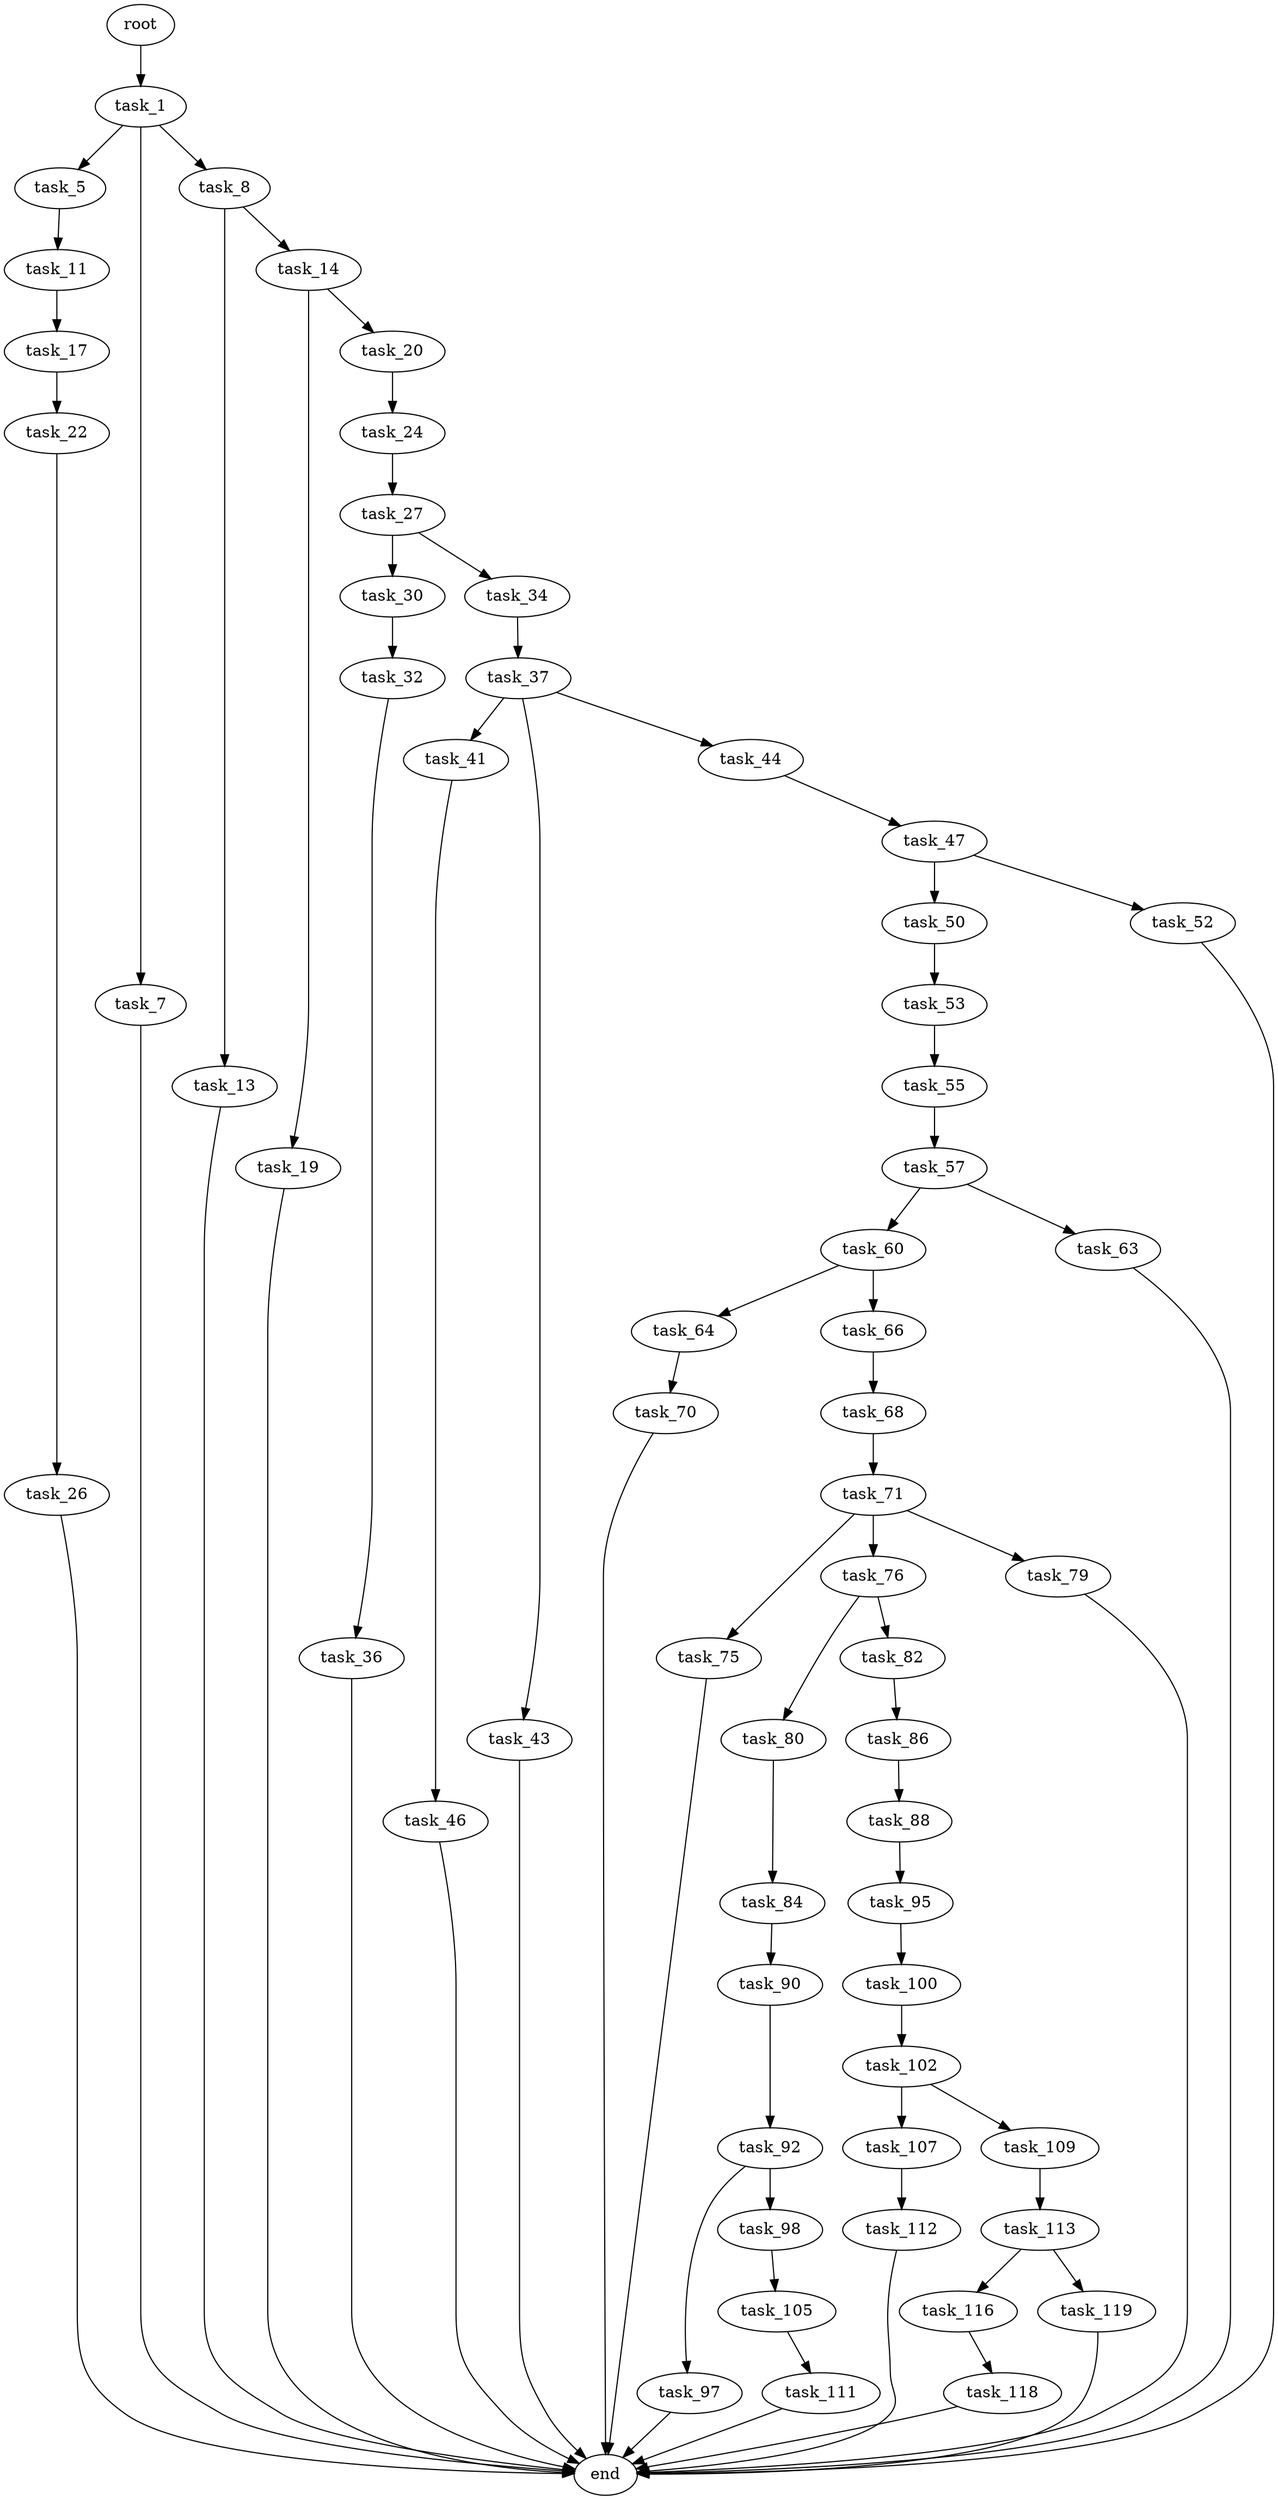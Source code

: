 digraph G {
  root [size="0.000000"];
  task_1 [size="43148958483.000000"];
  task_5 [size="5508432826.000000"];
  task_7 [size="2941548092.000000"];
  task_8 [size="8589934592.000000"];
  task_11 [size="37147757781.000000"];
  task_13 [size="134217728000.000000"];
  task_14 [size="782757789696.000000"];
  task_17 [size="28991029248.000000"];
  task_19 [size="833967960.000000"];
  task_20 [size="8231317231.000000"];
  task_22 [size="2289758366.000000"];
  task_24 [size="469827306920.000000"];
  task_26 [size="68719476736.000000"];
  task_27 [size="368293445632.000000"];
  task_30 [size="2300951298.000000"];
  task_32 [size="59071168245.000000"];
  task_34 [size="782757789696.000000"];
  task_36 [size="549755813888.000000"];
  task_37 [size="1025266192111.000000"];
  task_41 [size="231928233984.000000"];
  task_43 [size="20702678764.000000"];
  task_44 [size="1073741824000.000000"];
  task_46 [size="9099111446.000000"];
  task_47 [size="782757789696.000000"];
  task_50 [size="80937251679.000000"];
  task_52 [size="44234334957.000000"];
  task_53 [size="35836979646.000000"];
  task_55 [size="7234223835.000000"];
  task_57 [size="13265436558.000000"];
  task_60 [size="5181202410.000000"];
  task_63 [size="11251372743.000000"];
  task_64 [size="537130831330.000000"];
  task_66 [size="782757789696.000000"];
  task_68 [size="134217728000.000000"];
  task_70 [size="138441365546.000000"];
  task_71 [size="1868352269.000000"];
  task_75 [size="2426074967.000000"];
  task_76 [size="13129380170.000000"];
  task_79 [size="77401633720.000000"];
  task_80 [size="474023507904.000000"];
  task_82 [size="658192282745.000000"];
  task_84 [size="8946742270.000000"];
  task_86 [size="20181318480.000000"];
  task_88 [size="43362717620.000000"];
  task_90 [size="782757789696.000000"];
  task_92 [size="34011300279.000000"];
  task_95 [size="107800387476.000000"];
  task_97 [size="561337722933.000000"];
  task_98 [size="107604007208.000000"];
  task_100 [size="5429518808.000000"];
  task_102 [size="145693296722.000000"];
  task_105 [size="28991029248.000000"];
  task_107 [size="469950604355.000000"];
  task_109 [size="231928233984.000000"];
  task_111 [size="15890765440.000000"];
  task_112 [size="106859245017.000000"];
  task_113 [size="32673583523.000000"];
  task_116 [size="1259338253.000000"];
  task_118 [size="549755813888.000000"];
  task_119 [size="227991447404.000000"];
  end [size="0.000000"];

  root -> task_1 [size="1.000000"];
  task_1 -> task_5 [size="33554432.000000"];
  task_1 -> task_7 [size="33554432.000000"];
  task_1 -> task_8 [size="33554432.000000"];
  task_5 -> task_11 [size="679477248.000000"];
  task_7 -> end [size="1.000000"];
  task_8 -> task_13 [size="33554432.000000"];
  task_8 -> task_14 [size="33554432.000000"];
  task_11 -> task_17 [size="838860800.000000"];
  task_13 -> end [size="1.000000"];
  task_14 -> task_19 [size="679477248.000000"];
  task_14 -> task_20 [size="679477248.000000"];
  task_17 -> task_22 [size="75497472.000000"];
  task_19 -> end [size="1.000000"];
  task_20 -> task_24 [size="301989888.000000"];
  task_22 -> task_26 [size="209715200.000000"];
  task_24 -> task_27 [size="411041792.000000"];
  task_26 -> end [size="1.000000"];
  task_27 -> task_30 [size="411041792.000000"];
  task_27 -> task_34 [size="411041792.000000"];
  task_30 -> task_32 [size="134217728.000000"];
  task_32 -> task_36 [size="75497472.000000"];
  task_34 -> task_37 [size="679477248.000000"];
  task_36 -> end [size="1.000000"];
  task_37 -> task_41 [size="679477248.000000"];
  task_37 -> task_43 [size="679477248.000000"];
  task_37 -> task_44 [size="679477248.000000"];
  task_41 -> task_46 [size="301989888.000000"];
  task_43 -> end [size="1.000000"];
  task_44 -> task_47 [size="838860800.000000"];
  task_46 -> end [size="1.000000"];
  task_47 -> task_50 [size="679477248.000000"];
  task_47 -> task_52 [size="679477248.000000"];
  task_50 -> task_53 [size="75497472.000000"];
  task_52 -> end [size="1.000000"];
  task_53 -> task_55 [size="134217728.000000"];
  task_55 -> task_57 [size="134217728.000000"];
  task_57 -> task_60 [size="679477248.000000"];
  task_57 -> task_63 [size="679477248.000000"];
  task_60 -> task_64 [size="209715200.000000"];
  task_60 -> task_66 [size="209715200.000000"];
  task_63 -> end [size="1.000000"];
  task_64 -> task_70 [size="411041792.000000"];
  task_66 -> task_68 [size="679477248.000000"];
  task_68 -> task_71 [size="209715200.000000"];
  task_70 -> end [size="1.000000"];
  task_71 -> task_75 [size="33554432.000000"];
  task_71 -> task_76 [size="33554432.000000"];
  task_71 -> task_79 [size="33554432.000000"];
  task_75 -> end [size="1.000000"];
  task_76 -> task_80 [size="33554432.000000"];
  task_76 -> task_82 [size="33554432.000000"];
  task_79 -> end [size="1.000000"];
  task_80 -> task_84 [size="411041792.000000"];
  task_82 -> task_86 [size="411041792.000000"];
  task_84 -> task_90 [size="301989888.000000"];
  task_86 -> task_88 [size="536870912.000000"];
  task_88 -> task_95 [size="134217728.000000"];
  task_90 -> task_92 [size="679477248.000000"];
  task_92 -> task_97 [size="536870912.000000"];
  task_92 -> task_98 [size="536870912.000000"];
  task_95 -> task_100 [size="75497472.000000"];
  task_97 -> end [size="1.000000"];
  task_98 -> task_105 [size="75497472.000000"];
  task_100 -> task_102 [size="134217728.000000"];
  task_102 -> task_107 [size="134217728.000000"];
  task_102 -> task_109 [size="134217728.000000"];
  task_105 -> task_111 [size="75497472.000000"];
  task_107 -> task_112 [size="411041792.000000"];
  task_109 -> task_113 [size="301989888.000000"];
  task_111 -> end [size="1.000000"];
  task_112 -> end [size="1.000000"];
  task_113 -> task_116 [size="33554432.000000"];
  task_113 -> task_119 [size="33554432.000000"];
  task_116 -> task_118 [size="75497472.000000"];
  task_118 -> end [size="1.000000"];
  task_119 -> end [size="1.000000"];
}
